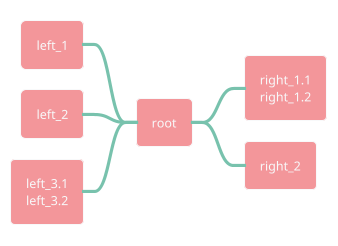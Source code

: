 ' Do not edit
' Theme Gallery
' autogenerated by script
'
@startmindmap
!theme minty
+ root
**:right_1.1
right_1.2;
++ right_2

left side

-- left_1
-- left_2
**:left_3.1
left_3.2;
@endmindmap
